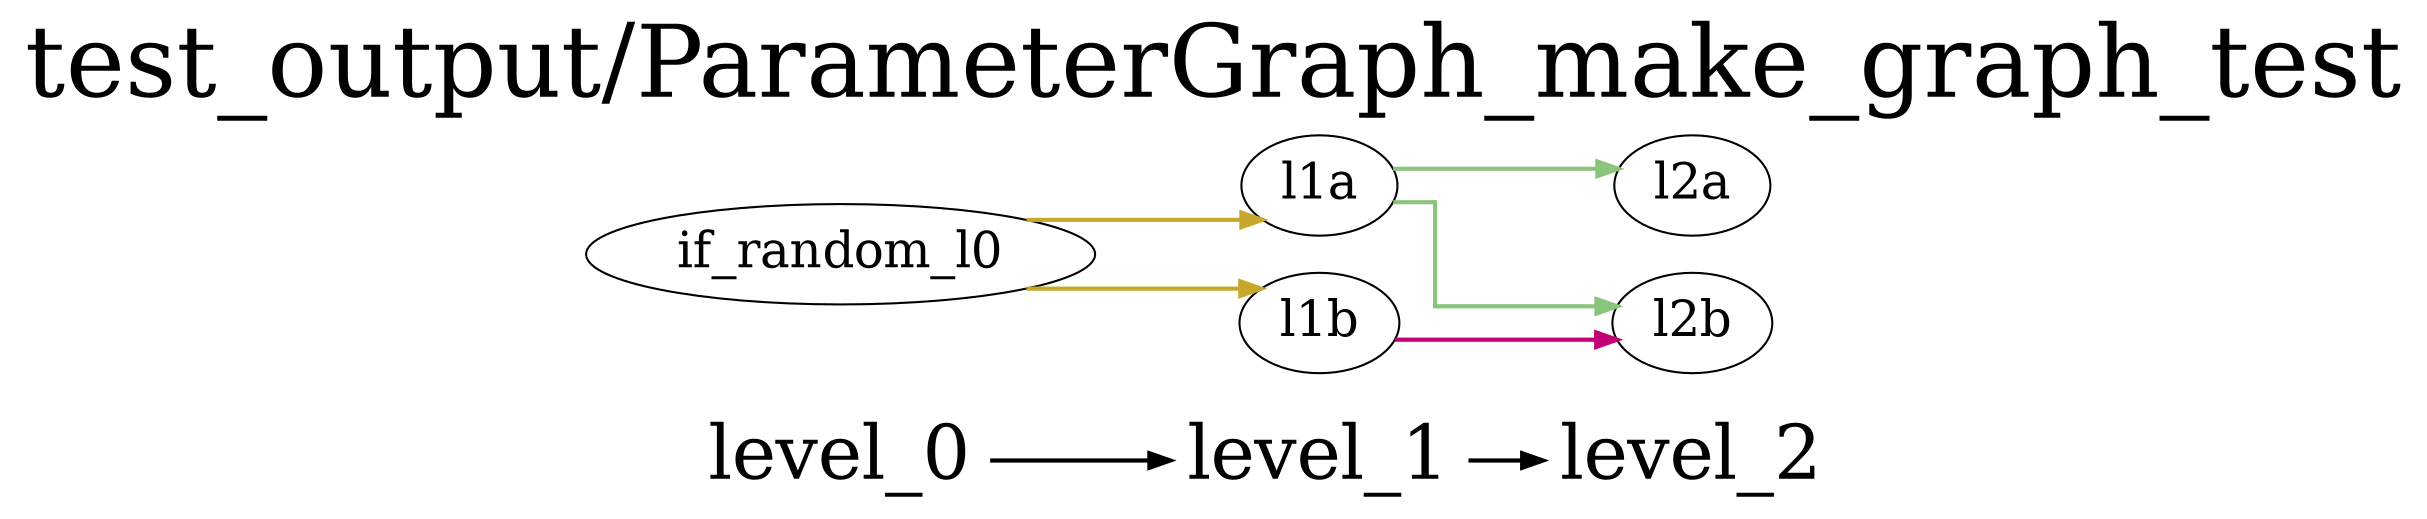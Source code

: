 digraph G {
          splines=ortho;
          fontsize = 48;
          rankdir = "LR";
          node[fontsize=24];
          edge[penwidth=2];
          {
          node [shape=plaintext fontsize=36];
          level_0 -> 
          level_1 -> 
          level_2
          }
          {rank = same;
          level_0;
          if_random_l0;
          }
          {rank = same;
          level_1;
          l1a;
          l1b;
          }
          {rank = same;
          level_2;
          l2a;
          l2b;
          }
          l2b ;
          if_random_l0 -> l1a [color="#C8A82C"];
          if_random_l0 -> l1b [color="#C8A82C"];
          l1a -> l2b [color="#8BC47C"];
          l1a -> l2a [color="#8BC47C"];
          l2a ;
          l1b -> l2b [color="#C10174"];
          labelloc = "t";
          label = "test_output/ParameterGraph_make_graph_test";
}